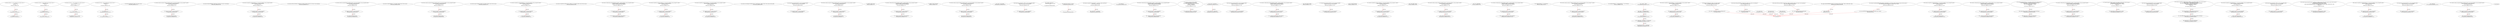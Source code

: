digraph  {
13 [label="2_ function add(uint a, uint b) internal pure returns (uint c) {\n        c = a + b;\n        require(c >= a);\n    }\n13-function_definition-3-6", method="add(uint a,uint b)", type_label=function_definition];
31 [label="3_ c = a + b;\n31-expression_statement-4-4", method="add(uint a,uint b)", type_label=expression_statement];
37 [label="4_ require(c >= a);\n37-expression_statement-5-5", method="add(uint a,uint b)", type_label=expression_statement];
44 [label="6_ function sub(uint a, uint b) internal pure returns (uint c) {\n        require(b <= a);\n        c = a - b;\n    }\n44-function_definition-7-10", method="sub(uint a,uint b)", type_label=function_definition];
62 [label="7_ require(b <= a);\n62-expression_statement-8-8", method="sub(uint a,uint b)", type_label=expression_statement];
69 [label="8_ c = a - b;\n69-expression_statement-9-9", method="sub(uint a,uint b)", type_label=expression_statement];
75 [label="10_ function mul(uint a, uint b) internal pure returns (uint c) {\n        c = a * b;\n        require(a == 0 || c / a == b);\n    }\n75-function_definition-11-14", method="mul(uint a,uint b)", type_label=function_definition];
93 [label="11_ c = a * b;\n93-expression_statement-12-12", method="mul(uint a,uint b)", type_label=expression_statement];
99 [label="12_ require(a == 0 || c / a == b);\n99-expression_statement-13-13", method="mul(uint a,uint b)", type_label=expression_statement];
112 [label="14_ function div(uint a, uint b) internal pure returns (uint c) {\n        require(b > 0);\n        c = a / b;\n    }\n112-function_definition-15-18", method="div(uint a,uint b)", type_label=function_definition];
130 [label="15_ require(b > 0);\n130-expression_statement-16-16", method="div(uint a,uint b)", type_label=expression_statement];
137 [label="16_ c = a / b;\n137-expression_statement-17-17", method="div(uint a,uint b)", type_label=expression_statement];
146 [label="20_ function totalSupply() public view returns (uint);\n146-function_definition-21-21", method="totalSupply()", type_label=function_definition];
154 [label="21_ function sendto_txorigin37(address payable receiver, uint amount,address owner_txorigin37) public {\n	require (tx.origin == owner_txorigin37);\n	receiver.transfer(amount);\n}\n154-function_definition-22-25", method="sendto_txorigin37(address payable receiver,uint amount,address owner_txorigin37)", type_label=function_definition];
170 [label="22_ require (tx.origin == owner_txorigin37);\n170-expression_statement-23-23", method="sendto_txorigin37(address payable receiver,uint amount,address owner_txorigin37)", type_label=expression_statement];
179 [label="23_ receiver.transfer(amount);\n179-expression_statement-24-24", method="sendto_txorigin37(address payable receiver,uint amount,address owner_txorigin37)", type_label=expression_statement];
186 [label="25_ function balanceOf(address tokenOwner) public view returns (uint balance);\n186-function_definition-26-26", method="balanceOf(address tokenOwner)", type_label=function_definition];
199 [label="26_ function transferTo_txorigin3(address to, uint amount,address owner_txorigin3) public {\n  require(tx.origin == owner_txorigin3);\n  to.call.value(amount);\n}\n199-function_definition-27-30", method="transferTo_txorigin3(address to,uint amount,address owner_txorigin3)", type_label=function_definition];
215 [label="27_ require(tx.origin == owner_txorigin3);\n215-expression_statement-28-28", method="transferTo_txorigin3(address to,uint amount,address owner_txorigin3)", type_label=expression_statement];
224 [label="28_ to.call.value(amount);\n224-expression_statement-29-29", method="transferTo_txorigin3(address to,uint amount,address owner_txorigin3)", type_label=expression_statement];
233 [label="30_ function allowance(address tokenOwner, address spender) public view returns (uint remaining);\n233-function_definition-31-31", method="allowance(address tokenOwner,address spender)", type_label=function_definition];
250 [label="31_ function sendto_txorigin9(address payable receiver, uint amount,address owner_txorigin9) public {\n	require (tx.origin == owner_txorigin9);\n	receiver.transfer(amount);\n}\n250-function_definition-32-35", method="sendto_txorigin9(address payable receiver,uint amount,address owner_txorigin9)", type_label=function_definition];
266 [label="32_ require (tx.origin == owner_txorigin9);\n266-expression_statement-33-33", method="sendto_txorigin9(address payable receiver,uint amount,address owner_txorigin9)", type_label=expression_statement];
275 [label="33_ receiver.transfer(amount);\n275-expression_statement-34-34", method="sendto_txorigin9(address payable receiver,uint amount,address owner_txorigin9)", type_label=expression_statement];
282 [label="35_ function transfer(address to, uint tokens) public returns (bool success);\n282-function_definition-36-36", method="transfer(address to,uint tokens)", type_label=function_definition];
298 [label="36_ function sendto_txorigin25(address payable receiver, uint amount,address owner_txorigin25) public {\n	require (tx.origin == owner_txorigin25);\n	receiver.transfer(amount);\n}\n298-function_definition-37-40", method="sendto_txorigin25(address payable receiver,uint amount,address owner_txorigin25)", type_label=function_definition];
314 [label="37_ require (tx.origin == owner_txorigin25);\n314-expression_statement-38-38", method="sendto_txorigin25(address payable receiver,uint amount,address owner_txorigin25)", type_label=expression_statement];
323 [label="38_ receiver.transfer(amount);\n323-expression_statement-39-39", method="sendto_txorigin25(address payable receiver,uint amount,address owner_txorigin25)", type_label=expression_statement];
330 [label="40_ function approve(address spender, uint tokens) public returns (bool success);\n330-function_definition-41-41", method="approve(address spender,uint tokens)", type_label=function_definition];
346 [label="41_ function transferTo_txorigin19(address to, uint amount,address owner_txorigin19) public {\n  require(tx.origin == owner_txorigin19);\n  to.call.value(amount);\n}\n346-function_definition-42-45", method="transferTo_txorigin19(address to,uint amount,address owner_txorigin19)", type_label=function_definition];
362 [label="42_ require(tx.origin == owner_txorigin19);\n362-expression_statement-43-43", method="transferTo_txorigin19(address to,uint amount,address owner_txorigin19)", type_label=expression_statement];
371 [label="43_ to.call.value(amount);\n371-expression_statement-44-44", method="transferTo_txorigin19(address to,uint amount,address owner_txorigin19)", type_label=expression_statement];
380 [label="45_ function transferFrom(address from, address to, uint tokens) public returns (bool success);\n380-function_definition-46-46", method="transferFrom(address from,address to,uint tokens)", type_label=function_definition];
400 [label="46_ function withdrawAll_txorigin26(address payable _recipient,address owner_txorigin26) public {\n        require(tx.origin == owner_txorigin26);\n        _recipient.transfer(address(this).balance);\n    }\n400-function_definition-47-50", method="withdrawAll_txorigin26(address payable _recipient,address owner_txorigin26)", type_label=function_definition];
412 [label="47_ require(tx.origin == owner_txorigin26);\n412-expression_statement-48-48", method="withdrawAll_txorigin26(address payable _recipient,address owner_txorigin26)", type_label=expression_statement];
421 [label="48_ _recipient.transfer(address(this).balance);\n421-expression_statement-49-49", method="withdrawAll_txorigin26(address payable _recipient,address owner_txorigin26)", type_label=expression_statement];
432 [label="50_ function transferTo_txorigin27(address to, uint amount,address owner_txorigin27) public {\n  require(tx.origin == owner_txorigin27);\n  to.call.value(amount);\n}\n432-function_definition-51-54", method="transferTo_txorigin27(address to,uint amount,address owner_txorigin27)", type_label=function_definition];
448 [label="51_ require(tx.origin == owner_txorigin27);\n448-expression_statement-52-52", method="transferTo_txorigin27(address to,uint amount,address owner_txorigin27)", type_label=expression_statement];
457 [label="52_ to.call.value(amount);\n457-expression_statement-53-53", method="transferTo_txorigin27(address to,uint amount,address owner_txorigin27)", type_label=expression_statement];
480 [label="55_ function transferTo_txorigin31(address to, uint amount,address owner_txorigin31) public {\n  require(tx.origin == owner_txorigin31);\n  to.call.value(amount);\n}\n480-function_definition-56-59", method="transferTo_txorigin31(address to,uint amount,address owner_txorigin31)", type_label=function_definition];
496 [label="56_ require(tx.origin == owner_txorigin31);\n496-expression_statement-57-57", method="transferTo_txorigin31(address to,uint amount,address owner_txorigin31)", type_label=expression_statement];
505 [label="57_ to.call.value(amount);\n505-expression_statement-58-58", method="transferTo_txorigin31(address to,uint amount,address owner_txorigin31)", type_label=expression_statement];
531 [label="62_ function receiveApproval(address from, uint256 tokens, address token, bytes memory data) public;\n531-function_definition-63-63", method="receiveApproval(address from,uint256 tokens,address token,bytes memory data)", type_label=function_definition];
550 [label="63_ function bug_txorigin20(address owner_txorigin20) public{\n        require(tx.origin == owner_txorigin20);\n    }\n550-function_definition-64-66", method="bug_txorigin20(address owner_txorigin20)", type_label=function_definition];
558 [label="64_ require(tx.origin == owner_txorigin20);\n558-expression_statement-65-65", method="bug_txorigin20(address owner_txorigin20)", type_label=expression_statement];
570 [label="68_ function sendto_txorigin21(address payable receiver, uint amount,address owner_txorigin21) public {\n	require (tx.origin == owner_txorigin21);\n	receiver.transfer(amount);\n}\n570-function_definition-69-72", method="sendto_txorigin21(address payable receiver,uint amount,address owner_txorigin21)", type_label=function_definition];
586 [label="69_ require (tx.origin == owner_txorigin21);\n586-expression_statement-70-70", method="sendto_txorigin21(address payable receiver,uint amount,address owner_txorigin21)", type_label=expression_statement];
595 [label="70_ receiver.transfer(amount);\n595-expression_statement-71-71", method="sendto_txorigin21(address payable receiver,uint amount,address owner_txorigin21)", type_label=expression_statement];
602 [label="72_ address public owner;\n602-new_variable-73-73", method="", type_label=new_variable];
607 [label="73_ function withdrawAll_txorigin10(address payable _recipient,address owner_txorigin10) public {\n        require(tx.origin == owner_txorigin10);\n        _recipient.transfer(address(this).balance);\n    }\n607-function_definition-74-77", method="withdrawAll_txorigin10(address payable _recipient,address owner_txorigin10)", type_label=function_definition];
619 [label="74_ require(tx.origin == owner_txorigin10);\n619-expression_statement-75-75", method="withdrawAll_txorigin10(address payable _recipient,address owner_txorigin10)", type_label=expression_statement];
628 [label="75_ _recipient.transfer(address(this).balance);\n628-expression_statement-76-76", method="withdrawAll_txorigin10(address payable _recipient,address owner_txorigin10)", type_label=expression_statement];
639 [label="77_ address public newOwner;\n639-new_variable-78-78", method="", type_label=new_variable];
644 [label="78_ function sendto_txorigin13(address payable receiver, uint amount,address owner_txorigin13) public {\n	require (tx.origin == owner_txorigin13);\n	receiver.transfer(amount);\n}\n644-function_definition-79-82", method="sendto_txorigin13(address payable receiver,uint amount,address owner_txorigin13)", type_label=function_definition];
660 [label="79_ require (tx.origin == owner_txorigin13);\n660-expression_statement-80-80", method="sendto_txorigin13(address payable receiver,uint amount,address owner_txorigin13)", type_label=expression_statement];
669 [label="80_ receiver.transfer(amount);\n669-expression_statement-81-81", method="sendto_txorigin13(address payable receiver,uint amount,address owner_txorigin13)", type_label=expression_statement];
688 [label="84_ owner = msg.sender;\n688-expression_statement-85-85", method="", type_label=expression_statement];
694 [label="86_ function bug_txorigin32(  address owner_txorigin32) public{\n        require(tx.origin == owner_txorigin32);\n    }\n694-function_definition-87-89", method="bug_txorigin32(address owner_txorigin32)", type_label=function_definition];
702 [label="87_ require(tx.origin == owner_txorigin32);\n702-expression_statement-88-88", method="bug_txorigin32(address owner_txorigin32)", type_label=expression_statement];
711 [label="89_ modifier onlyOwner {\n        require(msg.sender == owner);\n        _;\n    }\n711-expression_statement-90-93", method="", type_label=expression_statement];
714 [label="90_ require(msg.sender == owner);\n714-expression_statement-91-91", method="", type_label=expression_statement];
723 [label="91_ _;\n723-expression_statement-92-92", method="", type_label=expression_statement];
725 [label="93_ function transferOwnership(address _newOwner) public onlyOwner {\n        newOwner = _newOwner;\n    }\n725-function_definition-94-96", method="transferOwnership(address _newOwner)", type_label=function_definition];
732 [label="93_ onlyOwner\n732-expression_statement-94-94", method="transferOwnership(address _newOwner)", type_label=expression_statement];
735 [label="94_ newOwner = _newOwner;\n735-expression_statement-95-95", method="transferOwnership(address _newOwner)", type_label=expression_statement];
739 [label="96_ function withdrawAll_txorigin38(address payable _recipient,address owner_txorigin38) public {\n        require(tx.origin == owner_txorigin38);\n        _recipient.transfer(address(this).balance);\n    }\n739-function_definition-97-100", method="withdrawAll_txorigin38(address payable _recipient,address owner_txorigin38)", type_label=function_definition];
751 [label="97_ require(tx.origin == owner_txorigin38);\n751-expression_statement-98-98", method="withdrawAll_txorigin38(address payable _recipient,address owner_txorigin38)", type_label=expression_statement];
760 [label="98_ _recipient.transfer(address(this).balance);\n760-expression_statement-99-99", method="withdrawAll_txorigin38(address payable _recipient,address owner_txorigin38)", type_label=expression_statement];
771 [label="100_ function acceptOwnership() public {\n        require(msg.sender == newOwner);\n        emit OwnershipTransferred(owner, newOwner);\n        owner = newOwner;\n        newOwner = address(0);\n    }\n771-function_definition-101-106", method="acceptOwnership()", type_label=function_definition];
775 [label="101_ require(msg.sender == newOwner);\n775-expression_statement-102-102", method="acceptOwnership()", type_label=expression_statement];
790 [label="103_ owner = newOwner;\n790-expression_statement-104-104", method="acceptOwnership()", type_label=expression_statement];
794 [label="104_ newOwner = address(0);\n794-expression_statement-105-105", method="acceptOwnership()", type_label=expression_statement];
800 [label="106_ function bug_txorigin4(address owner_txorigin4) public{\n        require(tx.origin == owner_txorigin4);\n    }\n800-function_definition-107-109", method="bug_txorigin4(address owner_txorigin4)", type_label=function_definition];
808 [label="107_ require(tx.origin == owner_txorigin4);\n808-expression_statement-108-108", method="bug_txorigin4(address owner_txorigin4)", type_label=expression_statement];
831 [label="112_ function withdrawAll_txorigin22(address payable _recipient,address owner_txorigin22) public {\n        require(tx.origin == owner_txorigin22);\n        _recipient.transfer(address(this).balance);\n    }\n831-function_definition-113-116", method="withdrawAll_txorigin22(address payable _recipient,address owner_txorigin22)", type_label=function_definition];
843 [label="113_ require(tx.origin == owner_txorigin22);\n843-expression_statement-114-114", method="withdrawAll_txorigin22(address payable _recipient,address owner_txorigin22)", type_label=expression_statement];
852 [label="114_ _recipient.transfer(address(this).balance);\n852-expression_statement-115-115", method="withdrawAll_txorigin22(address payable _recipient,address owner_txorigin22)", type_label=expression_statement];
863 [label="116_ string public symbol;\n863-new_variable-117-117", method="", type_label=new_variable];
868 [label="117_ function bug_txorigin12(address owner_txorigin12) public{\n        require(tx.origin == owner_txorigin12);\n    }\n868-function_definition-118-120", method="bug_txorigin12(address owner_txorigin12)", type_label=function_definition];
876 [label="118_ require(tx.origin == owner_txorigin12);\n876-expression_statement-119-119", method="bug_txorigin12(address owner_txorigin12)", type_label=expression_statement];
885 [label="120_ uint public decimals;\n885-new_variable-121-121", method="", type_label=new_variable];
890 [label="121_ function transferTo_txorigin11(address to, uint amount,address owner_txorigin11) public {\n  require(tx.origin == owner_txorigin11);\n  to.call.value(amount);\n}\n890-function_definition-122-125", method="transferTo_txorigin11(address to,uint amount,address owner_txorigin11)", type_label=function_definition];
906 [label="122_ require(tx.origin == owner_txorigin11);\n906-expression_statement-123-123", method="transferTo_txorigin11(address to,uint amount,address owner_txorigin11)", type_label=expression_statement];
915 [label="123_ to.call.value(amount);\n915-expression_statement-124-124", method="transferTo_txorigin11(address to,uint amount,address owner_txorigin11)", type_label=expression_statement];
924 [label="125_ string public  name;\n924-new_variable-126-126", method="", type_label=new_variable];
929 [label="126_ function sendto_txorigin1(address payable receiver, uint amount,address owner_txorigin1) public {\n	require (tx.origin == owner_txorigin1);\n	receiver.transfer(amount);\n}\n929-function_definition-127-130", method="sendto_txorigin1(address payable receiver,uint amount,address owner_txorigin1)", type_label=function_definition];
945 [label="127_ require (tx.origin == owner_txorigin1);\n945-expression_statement-128-128", method="sendto_txorigin1(address payable receiver,uint amount,address owner_txorigin1)", type_label=expression_statement];
954 [label="128_ receiver.transfer(amount);\n954-expression_statement-129-129", method="sendto_txorigin1(address payable receiver,uint amount,address owner_txorigin1)", type_label=expression_statement];
961 [label="130_ uint _totalSupply;\n961-new_variable-131-131", method="", type_label=new_variable];
965 [label="131_ function withdrawAll_txorigin2(address payable _recipient,address owner_txorigin2) public {\n        require(tx.origin == owner_txorigin2);\n        _recipient.transfer(address(this).balance);\n    }\n965-function_definition-132-135", method="withdrawAll_txorigin2(address payable _recipient,address owner_txorigin2)", type_label=function_definition];
977 [label="132_ require(tx.origin == owner_txorigin2);\n977-expression_statement-133-133", method="withdrawAll_txorigin2(address payable _recipient,address owner_txorigin2)", type_label=expression_statement];
986 [label="133_ _recipient.transfer(address(this).balance);\n986-expression_statement-134-134", method="withdrawAll_txorigin2(address payable _recipient,address owner_txorigin2)", type_label=expression_statement];
997 [label="135_ mapping(address => uint) balances;\n997-new_variable-136-136", method="", type_label=new_variable];
1003 [label="136_ function sendto_txorigin17(address payable receiver, uint amount,address owner_txorigin17) public {\n	require (tx.origin == owner_txorigin17);\n	receiver.transfer(amount);\n}\n1003-function_definition-137-140", method="sendto_txorigin17(address payable receiver,uint amount,address owner_txorigin17)", type_label=function_definition];
1019 [label="137_ require (tx.origin == owner_txorigin17);\n1019-expression_statement-138-138", method="sendto_txorigin17(address payable receiver,uint amount,address owner_txorigin17)", type_label=expression_statement];
1028 [label="138_ receiver.transfer(amount);\n1028-expression_statement-139-139", method="sendto_txorigin17(address payable receiver,uint amount,address owner_txorigin17)", type_label=expression_statement];
1035 [label="140_ mapping(address => mapping(address => uint)) allowed;\n1035-new_variable-141-141", method="", type_label=new_variable];
1045 [label="142_ symbol = \"FTB\";\n1045-expression_statement-143-143", method="", type_label=expression_statement];
1050 [label="143_ name = \"ForTheBlockchain\";\n1050-expression_statement-144-144", method="", type_label=expression_statement];
1055 [label="144_ decimals = 8;\n1055-expression_statement-145-145", method="", type_label=expression_statement];
1059 [label="145_ _totalSupply =100000000 * 10**(decimals);\n1059-expression_statement-146-146", method="", type_label=expression_statement];
1068 [label="146_ balances[owner] = _totalSupply;\n1068-expression_statement-147-147", method="", type_label=expression_statement];
1084 [label="149_ function transferTo_txorigin7(address to, uint amount,address owner_txorigin7) public {\n  require(tx.origin == owner_txorigin7);\n  to.call.value(amount);\n}\n1084-function_definition-150-153", method="transferTo_txorigin7(address to,uint amount,address owner_txorigin7)", type_label=function_definition];
1100 [label="150_ require(tx.origin == owner_txorigin7);\n1100-expression_statement-151-151", method="transferTo_txorigin7(address to,uint amount,address owner_txorigin7)", type_label=expression_statement];
1109 [label="151_ to.call.value(amount);\n1109-expression_statement-152-152", method="transferTo_txorigin7(address to,uint amount,address owner_txorigin7)", type_label=expression_statement];
1118 [label="153_ function totalSupply() public view returns (uint) {\n        return _totalSupply.sub(balances[address(0)]);\n    }\n1118-function_definition-154-156", method="totalSupply()", type_label=function_definition];
1127 [label="154_ return _totalSupply.sub(balances[address(0)]);\n1127-return-155-155", method="totalSupply()", type_label=return];
1138 [label="156_ function transferTo_txorigin23(address to, uint amount,address owner_txorigin23) public {\n  require(tx.origin == owner_txorigin23);\n  to.call.value(amount);\n}\n1138-function_definition-157-160", method="transferTo_txorigin23(address to,uint amount,address owner_txorigin23)", type_label=function_definition];
1154 [label="157_ require(tx.origin == owner_txorigin23);\n1154-expression_statement-158-158", method="transferTo_txorigin23(address to,uint amount,address owner_txorigin23)", type_label=expression_statement];
1163 [label="158_ to.call.value(amount);\n1163-expression_statement-159-159", method="transferTo_txorigin23(address to,uint amount,address owner_txorigin23)", type_label=expression_statement];
1172 [label="160_ function balanceOf(address tokenOwner) public view returns (uint balance) {\n        return balances[tokenOwner];\n    }\n1172-function_definition-161-163", method="balanceOf(address tokenOwner)", type_label=function_definition];
1186 [label="161_ return balances[tokenOwner];\n1186-return-162-162", method="balanceOf(address tokenOwner)", type_label=return];
1190 [label="163_ function withdrawAll_txorigin14(address payable _recipient,address owner_txorigin14) public {\n        require(tx.origin == owner_txorigin14);\n        _recipient.transfer(address(this).balance);\n    }\n1190-function_definition-164-167", method="withdrawAll_txorigin14(address payable _recipient,address owner_txorigin14)", type_label=function_definition];
1202 [label="164_ require(tx.origin == owner_txorigin14);\n1202-expression_statement-165-165", method="withdrawAll_txorigin14(address payable _recipient,address owner_txorigin14)", type_label=expression_statement];
1211 [label="165_ _recipient.transfer(address(this).balance);\n1211-expression_statement-166-166", method="withdrawAll_txorigin14(address payable _recipient,address owner_txorigin14)", type_label=expression_statement];
1222 [label="167_ function transfer(address to, uint tokens) public returns (bool success) {\n        balances[msg.sender] = balances[msg.sender].sub(tokens);\n        balances[to] = balances[to].add(tokens);\n        emit Transfer(msg.sender, to, tokens);\n        return true;\n    }\n1222-function_definition-168-173", method="transfer(address to,uint tokens)", type_label=function_definition];
1239 [label="168_ balances[msg.sender] = balances[msg.sender].sub(tokens);\n1239-expression_statement-169-169", method="transfer(address to,uint tokens)", type_label=expression_statement];
1256 [label="169_ balances[to] = balances[to].add(tokens);\n1256-expression_statement-170-170", method="transfer(address to,uint tokens)", type_label=expression_statement];
1279 [label="171_ return true;\n1279-return-172-172", method="transfer(address to,uint tokens)", type_label=return];
1282 [label="173_ function withdrawAll_txorigin30(address payable _recipient,address owner_txorigin30) public {\n        require(tx.origin == owner_txorigin30);\n        _recipient.transfer(address(this).balance);\n    }\n1282-function_definition-174-177", method="withdrawAll_txorigin30(address payable _recipient,address owner_txorigin30)", type_label=function_definition];
1294 [label="174_ require(tx.origin == owner_txorigin30);\n1294-expression_statement-175-175", method="withdrawAll_txorigin30(address payable _recipient,address owner_txorigin30)", type_label=expression_statement];
1303 [label="175_ _recipient.transfer(address(this).balance);\n1303-expression_statement-176-176", method="withdrawAll_txorigin30(address payable _recipient,address owner_txorigin30)", type_label=expression_statement];
1314 [label="177_ function approve(address spender, uint tokens) public returns (bool success) {\n        allowed[msg.sender][spender] = tokens;\n        emit Approval(msg.sender, spender, tokens);\n        return true;\n    }\n1314-function_definition-178-182", method="approve(address spender,uint tokens)", type_label=function_definition];
1331 [label="178_ allowed[msg.sender][spender] = tokens;\n1331-expression_statement-179-179", method="approve(address spender,uint tokens)", type_label=expression_statement];
1351 [label="180_ return true;\n1351-return-181-181", method="approve(address spender,uint tokens)", type_label=return];
1354 [label="182_ function bug_txorigin8(address owner_txorigin8) public{\n        require(tx.origin == owner_txorigin8);\n    }\n1354-function_definition-183-185", method="bug_txorigin8(address owner_txorigin8)", type_label=function_definition];
1362 [label="183_ require(tx.origin == owner_txorigin8);\n1362-expression_statement-184-184", method="bug_txorigin8(address owner_txorigin8)", type_label=expression_statement];
1371 [label="185_ function transferFrom(address from, address to, uint tokens) public returns (bool success) {\n        balances[from] = balances[from].sub(tokens);\n        allowed[from][msg.sender] = allowed[from][msg.sender].sub(tokens);\n        balances[to] = balances[to].add(tokens);\n        emit Transfer(from, to, tokens);\n        return true;\n    }\n1371-function_definition-186-192", method="transferFrom(address from,address to,uint tokens)", type_label=function_definition];
1392 [label="186_ balances[from] = balances[from].sub(tokens);\n1392-expression_statement-187-187", method="transferFrom(address from,address to,uint tokens)", type_label=expression_statement];
1405 [label="187_ allowed[from][msg.sender] = allowed[from][msg.sender].sub(tokens);\n1405-expression_statement-188-188", method="transferFrom(address from,address to,uint tokens)", type_label=expression_statement];
1426 [label="188_ balances[to] = balances[to].add(tokens);\n1426-expression_statement-189-189", method="transferFrom(address from,address to,uint tokens)", type_label=expression_statement];
1447 [label="190_ return true;\n1447-return-191-191", method="transferFrom(address from,address to,uint tokens)", type_label=return];
1450 [label="192_ function transferTo_txorigin39(address to, uint amount,address owner_txorigin39) public {\n  require(tx.origin == owner_txorigin39);\n  to.call.value(amount);\n}\n1450-function_definition-193-196", method="transferTo_txorigin39(address to,uint amount,address owner_txorigin39)", type_label=function_definition];
1466 [label="193_ require(tx.origin == owner_txorigin39);\n1466-expression_statement-194-194", method="transferTo_txorigin39(address to,uint amount,address owner_txorigin39)", type_label=expression_statement];
1475 [label="194_ to.call.value(amount);\n1475-expression_statement-195-195", method="transferTo_txorigin39(address to,uint amount,address owner_txorigin39)", type_label=expression_statement];
1484 [label="196_ function allowance(address tokenOwner, address spender) public view returns (uint remaining) {\n        return allowed[tokenOwner][spender];\n    }\n1484-function_definition-197-199", method="allowance(address tokenOwner,address spender)", type_label=function_definition];
1502 [label="197_ return allowed[tokenOwner][spender];\n1502-return-198-198", method="allowance(address tokenOwner,address spender)", type_label=return];
1508 [label="199_ function bug_txorigin36(  address owner_txorigin36) public{\n        require(tx.origin == owner_txorigin36);\n    }\n1508-function_definition-200-202", method="bug_txorigin36(address owner_txorigin36)", type_label=function_definition];
1516 [label="200_ require(tx.origin == owner_txorigin36);\n1516-expression_statement-201-201", method="bug_txorigin36(address owner_txorigin36)", type_label=expression_statement];
1525 [label="202_ function approveAndCall(address spender, uint tokens, bytes memory data) public returns (bool success) {\n        allowed[msg.sender][spender] = tokens;\n        emit Approval(msg.sender, spender, tokens);\n        ApproveAndCallFallBack(spender).receiveApproval(msg.sender, tokens, address(this), data);\n        return true;\n    }\n1525-function_definition-203-208", method="approveAndCall(address spender,uint tokens,bytes memory data)", type_label=function_definition];
1546 [label="203_ allowed[msg.sender][spender] = tokens;\n1546-expression_statement-204-204", method="approveAndCall(address spender,uint tokens,bytes memory data)", type_label=expression_statement];
1566 [label="205_ ApproveAndCallFallBack(spender).receiveApproval(msg.sender, tokens, address(this), data);\n1566-expression_statement-206-206", method="approveAndCall(address spender,uint tokens,bytes memory data)", type_label=expression_statement];
1586 [label="206_ return true;\n1586-return-207-207", method="approveAndCall(address spender,uint tokens,bytes memory data)", type_label=return];
1589 [label="208_ function transferTo_txorigin35(address to, uint amount,address owner_txorigin35) public {\n  require(tx.origin == owner_txorigin35);\n  to.call.value(amount);\n}\n1589-function_definition-209-212", method="transferTo_txorigin35(address to,uint amount,address owner_txorigin35)", type_label=function_definition];
1605 [label="209_ require(tx.origin == owner_txorigin35);\n1605-expression_statement-210-210", method="transferTo_txorigin35(address to,uint amount,address owner_txorigin35)", type_label=expression_statement];
1614 [label="210_ to.call.value(amount);\n1614-expression_statement-211-211", method="transferTo_txorigin35(address to,uint amount,address owner_txorigin35)", type_label=expression_statement];
1629 [label="215_ function bug_txorigin40(address owner_txorigin40) public{\n        require(tx.origin == owner_txorigin40);\n    }\n1629-function_definition-216-218", method="bug_txorigin40(address owner_txorigin40)", type_label=function_definition];
1637 [label="216_ require(tx.origin == owner_txorigin40);\n1637-expression_statement-217-217", method="bug_txorigin40(address owner_txorigin40)", type_label=expression_statement];
1646 [label="218_ function transferAnyERC20Token(address tokenAddress, uint tokens) public onlyOwner returns (bool success) {\n        return ERC20Interface(tokenAddress).transfer(owner, tokens);\n    }\n1646-function_definition-219-221", method="transferAnyERC20Token(address tokenAddress,uint tokens)", type_label=function_definition];
1657 [label="218_ onlyOwner\n1657-expression_statement-219-219", method="transferAnyERC20Token(address tokenAddress,uint tokens)", type_label=expression_statement];
1665 [label="219_ return ERC20Interface(tokenAddress).transfer(owner, tokens);\n1665-return-220-220", method="transferAnyERC20Token(address tokenAddress,uint tokens)", type_label=return];
1677 [label="221_ function sendto_txorigin33(address payable receiver, uint amount,address owner_txorigin33) public {\n	require (tx.origin == owner_txorigin33);\n	receiver.transfer(amount);\n}\n1677-function_definition-222-225", method="sendto_txorigin33(address payable receiver,uint amount,address owner_txorigin33)", type_label=function_definition];
1693 [label="222_ require (tx.origin == owner_txorigin33);\n1693-expression_statement-223-223", method="sendto_txorigin33(address payable receiver,uint amount,address owner_txorigin33)", type_label=expression_statement];
1702 [label="223_ receiver.transfer(amount);\n1702-expression_statement-224-224", method="sendto_txorigin33(address payable receiver,uint amount,address owner_txorigin33)", type_label=expression_statement];
1 [label="0_ start_node", method="", type_label=start];
2 [label="0_ exit_node", method="", type_label=exit];
13 -> 31  [color=red, controlflow_type=next_line, edge_type=CFG_edge, key=0, label=next_line];
31 -> 37  [color=red, controlflow_type=next_line, edge_type=CFG_edge, key=0, label=next_line];
44 -> 62  [color=red, controlflow_type=next_line, edge_type=CFG_edge, key=0, label=next_line];
62 -> 69  [color=red, controlflow_type=next_line, edge_type=CFG_edge, key=0, label=next_line];
75 -> 93  [color=red, controlflow_type=next_line, edge_type=CFG_edge, key=0, label=next_line];
93 -> 99  [color=red, controlflow_type=next_line, edge_type=CFG_edge, key=0, label=next_line];
112 -> 130  [color=red, controlflow_type=next_line, edge_type=CFG_edge, key=0, label=next_line];
130 -> 137  [color=red, controlflow_type=next_line, edge_type=CFG_edge, key=0, label=next_line];
154 -> 170  [color=red, controlflow_type=next_line, edge_type=CFG_edge, key=0, label=next_line];
170 -> 179  [color=red, controlflow_type=next_line, edge_type=CFG_edge, key=0, label=next_line];
199 -> 215  [color=red, controlflow_type=next_line, edge_type=CFG_edge, key=0, label=next_line];
215 -> 224  [color=red, controlflow_type=next_line, edge_type=CFG_edge, key=0, label=next_line];
250 -> 266  [color=red, controlflow_type=next_line, edge_type=CFG_edge, key=0, label=next_line];
266 -> 275  [color=red, controlflow_type=next_line, edge_type=CFG_edge, key=0, label=next_line];
298 -> 314  [color=red, controlflow_type=next_line, edge_type=CFG_edge, key=0, label=next_line];
314 -> 323  [color=red, controlflow_type=next_line, edge_type=CFG_edge, key=0, label=next_line];
346 -> 362  [color=red, controlflow_type=next_line, edge_type=CFG_edge, key=0, label=next_line];
362 -> 371  [color=red, controlflow_type=next_line, edge_type=CFG_edge, key=0, label=next_line];
400 -> 412  [color=red, controlflow_type=next_line, edge_type=CFG_edge, key=0, label=next_line];
412 -> 421  [color=red, controlflow_type=next_line, edge_type=CFG_edge, key=0, label=next_line];
432 -> 448  [color=red, controlflow_type=next_line, edge_type=CFG_edge, key=0, label=next_line];
448 -> 457  [color=red, controlflow_type=next_line, edge_type=CFG_edge, key=0, label=next_line];
480 -> 496  [color=red, controlflow_type=next_line, edge_type=CFG_edge, key=0, label=next_line];
496 -> 505  [color=red, controlflow_type=next_line, edge_type=CFG_edge, key=0, label=next_line];
550 -> 558  [color=red, controlflow_type=next_line, edge_type=CFG_edge, key=0, label=next_line];
570 -> 586  [color=red, controlflow_type=next_line, edge_type=CFG_edge, key=0, label=next_line];
586 -> 595  [color=red, controlflow_type=next_line, edge_type=CFG_edge, key=0, label=next_line];
607 -> 619  [color=red, controlflow_type=next_line, edge_type=CFG_edge, key=0, label=next_line];
619 -> 628  [color=red, controlflow_type=next_line, edge_type=CFG_edge, key=0, label=next_line];
644 -> 660  [color=red, controlflow_type=next_line, edge_type=CFG_edge, key=0, label=next_line];
660 -> 669  [color=red, controlflow_type=next_line, edge_type=CFG_edge, key=0, label=next_line];
694 -> 702  [color=red, controlflow_type=next_line, edge_type=CFG_edge, key=0, label=next_line];
714 -> 723  [color=red, controlflow_type=next_line, edge_type=CFG_edge, key=0, label=next_line];
725 -> 735  [color=red, controlflow_type=next_line, edge_type=CFG_edge, key=0, label=next_line];
739 -> 751  [color=red, controlflow_type=next_line, edge_type=CFG_edge, key=0, label=next_line];
751 -> 760  [color=red, controlflow_type=next_line, edge_type=CFG_edge, key=0, label=next_line];
771 -> 775  [color=red, controlflow_type=next_line, edge_type=CFG_edge, key=0, label=next_line];
790 -> 794  [color=red, controlflow_type=next_line, edge_type=CFG_edge, key=0, label=next_line];
800 -> 808  [color=red, controlflow_type=next_line, edge_type=CFG_edge, key=0, label=next_line];
831 -> 843  [color=red, controlflow_type=next_line, edge_type=CFG_edge, key=0, label=next_line];
843 -> 852  [color=red, controlflow_type=next_line, edge_type=CFG_edge, key=0, label=next_line];
868 -> 876  [color=red, controlflow_type=next_line, edge_type=CFG_edge, key=0, label=next_line];
890 -> 906  [color=red, controlflow_type=next_line, edge_type=CFG_edge, key=0, label=next_line];
906 -> 915  [color=red, controlflow_type=next_line, edge_type=CFG_edge, key=0, label=next_line];
929 -> 945  [color=red, controlflow_type=next_line, edge_type=CFG_edge, key=0, label=next_line];
945 -> 954  [color=red, controlflow_type=next_line, edge_type=CFG_edge, key=0, label=next_line];
965 -> 977  [color=red, controlflow_type=next_line, edge_type=CFG_edge, key=0, label=next_line];
977 -> 986  [color=red, controlflow_type=next_line, edge_type=CFG_edge, key=0, label=next_line];
1003 -> 1019  [color=red, controlflow_type=next_line, edge_type=CFG_edge, key=0, label=next_line];
1019 -> 1028  [color=red, controlflow_type=next_line, edge_type=CFG_edge, key=0, label=next_line];
1045 -> 1050  [color=red, controlflow_type=next_line, edge_type=CFG_edge, key=0, label=next_line];
1050 -> 1055  [color=red, controlflow_type=next_line, edge_type=CFG_edge, key=0, label=next_line];
1055 -> 1059  [color=red, controlflow_type=next_line, edge_type=CFG_edge, key=0, label=next_line];
1059 -> 1068  [color=red, controlflow_type=next_line, edge_type=CFG_edge, key=0, label=next_line];
1084 -> 1100  [color=red, controlflow_type=next_line, edge_type=CFG_edge, key=0, label=next_line];
1100 -> 1109  [color=red, controlflow_type=next_line, edge_type=CFG_edge, key=0, label=next_line];
1118 -> 1127  [color=red, controlflow_type=next_line, edge_type=CFG_edge, key=0, label=next_line];
1127 -> 2  [color=red, controlflow_type=return_exit, edge_type=CFG_edge, key=0, label=return_exit];
1138 -> 1154  [color=red, controlflow_type=next_line, edge_type=CFG_edge, key=0, label=next_line];
1154 -> 1163  [color=red, controlflow_type=next_line, edge_type=CFG_edge, key=0, label=next_line];
1172 -> 1186  [color=red, controlflow_type=next_line, edge_type=CFG_edge, key=0, label=next_line];
1186 -> 2  [color=red, controlflow_type=return_exit, edge_type=CFG_edge, key=0, label=return_exit];
1190 -> 1202  [color=red, controlflow_type=next_line, edge_type=CFG_edge, key=0, label=next_line];
1202 -> 1211  [color=red, controlflow_type=next_line, edge_type=CFG_edge, key=0, label=next_line];
1222 -> 1239  [color=red, controlflow_type=next_line, edge_type=CFG_edge, key=0, label=next_line];
1239 -> 1256  [color=red, controlflow_type=next_line, edge_type=CFG_edge, key=0, label=next_line];
1279 -> 2  [color=red, controlflow_type=return_exit, edge_type=CFG_edge, key=0, label=return_exit];
1282 -> 1294  [color=red, controlflow_type=next_line, edge_type=CFG_edge, key=0, label=next_line];
1294 -> 1303  [color=red, controlflow_type=next_line, edge_type=CFG_edge, key=0, label=next_line];
1314 -> 1331  [color=red, controlflow_type=next_line, edge_type=CFG_edge, key=0, label=next_line];
1351 -> 2  [color=red, controlflow_type=return_exit, edge_type=CFG_edge, key=0, label=return_exit];
1354 -> 1362  [color=red, controlflow_type=next_line, edge_type=CFG_edge, key=0, label=next_line];
1371 -> 1392  [color=red, controlflow_type=next_line, edge_type=CFG_edge, key=0, label=next_line];
1392 -> 1405  [color=red, controlflow_type=next_line, edge_type=CFG_edge, key=0, label=next_line];
1405 -> 1426  [color=red, controlflow_type=next_line, edge_type=CFG_edge, key=0, label=next_line];
1447 -> 2  [color=red, controlflow_type=return_exit, edge_type=CFG_edge, key=0, label=return_exit];
1450 -> 1466  [color=red, controlflow_type=next_line, edge_type=CFG_edge, key=0, label=next_line];
1466 -> 1475  [color=red, controlflow_type=next_line, edge_type=CFG_edge, key=0, label=next_line];
1484 -> 1502  [color=red, controlflow_type=next_line, edge_type=CFG_edge, key=0, label=next_line];
1502 -> 2  [color=red, controlflow_type=return_exit, edge_type=CFG_edge, key=0, label=return_exit];
1508 -> 1516  [color=red, controlflow_type=next_line, edge_type=CFG_edge, key=0, label=next_line];
1525 -> 1546  [color=red, controlflow_type=next_line, edge_type=CFG_edge, key=0, label=next_line];
1566 -> 1586  [color=red, controlflow_type=next_line, edge_type=CFG_edge, key=0, label=next_line];
1586 -> 2  [color=red, controlflow_type=return_exit, edge_type=CFG_edge, key=0, label=return_exit];
1589 -> 1605  [color=red, controlflow_type=next_line, edge_type=CFG_edge, key=0, label=next_line];
1605 -> 1614  [color=red, controlflow_type=next_line, edge_type=CFG_edge, key=0, label=next_line];
1629 -> 1637  [color=red, controlflow_type=next_line, edge_type=CFG_edge, key=0, label=next_line];
1646 -> 1665  [color=red, controlflow_type=next_line, edge_type=CFG_edge, key=0, label=next_line];
1665 -> 2  [color=red, controlflow_type=return_exit, edge_type=CFG_edge, key=0, label=return_exit];
1677 -> 1693  [color=red, controlflow_type=next_line, edge_type=CFG_edge, key=0, label=next_line];
1693 -> 1702  [color=red, controlflow_type=next_line, edge_type=CFG_edge, key=0, label=next_line];
}

